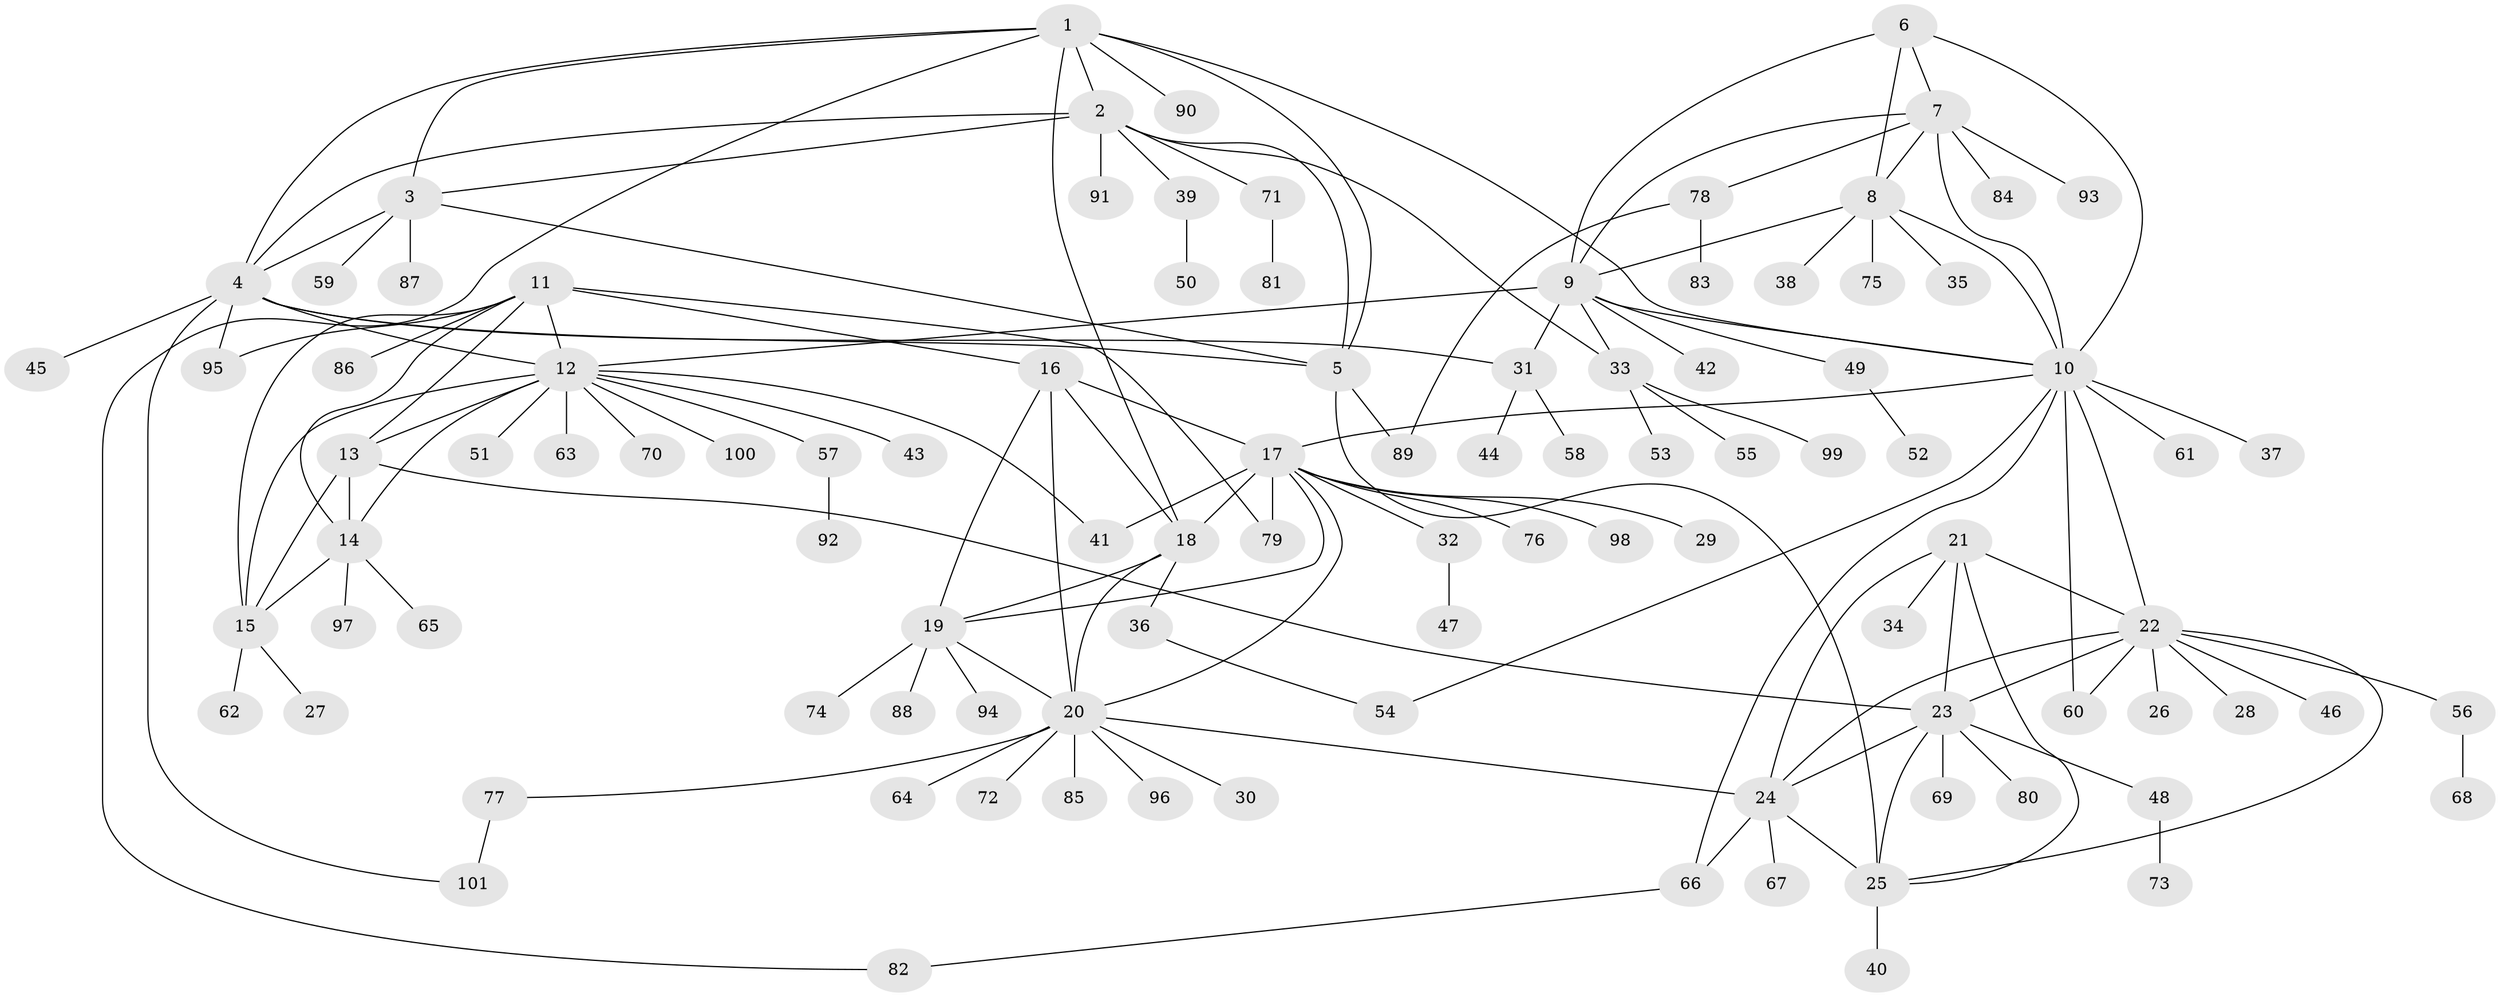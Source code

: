 // Generated by graph-tools (version 1.1) at 2025/26/03/09/25 03:26:47]
// undirected, 101 vertices, 147 edges
graph export_dot {
graph [start="1"]
  node [color=gray90,style=filled];
  1;
  2;
  3;
  4;
  5;
  6;
  7;
  8;
  9;
  10;
  11;
  12;
  13;
  14;
  15;
  16;
  17;
  18;
  19;
  20;
  21;
  22;
  23;
  24;
  25;
  26;
  27;
  28;
  29;
  30;
  31;
  32;
  33;
  34;
  35;
  36;
  37;
  38;
  39;
  40;
  41;
  42;
  43;
  44;
  45;
  46;
  47;
  48;
  49;
  50;
  51;
  52;
  53;
  54;
  55;
  56;
  57;
  58;
  59;
  60;
  61;
  62;
  63;
  64;
  65;
  66;
  67;
  68;
  69;
  70;
  71;
  72;
  73;
  74;
  75;
  76;
  77;
  78;
  79;
  80;
  81;
  82;
  83;
  84;
  85;
  86;
  87;
  88;
  89;
  90;
  91;
  92;
  93;
  94;
  95;
  96;
  97;
  98;
  99;
  100;
  101;
  1 -- 2;
  1 -- 3;
  1 -- 4;
  1 -- 5;
  1 -- 10;
  1 -- 18;
  1 -- 82;
  1 -- 90;
  2 -- 3;
  2 -- 4;
  2 -- 5;
  2 -- 33;
  2 -- 39;
  2 -- 71;
  2 -- 91;
  3 -- 4;
  3 -- 5;
  3 -- 59;
  3 -- 87;
  4 -- 5;
  4 -- 12;
  4 -- 31;
  4 -- 45;
  4 -- 95;
  4 -- 101;
  5 -- 25;
  5 -- 89;
  6 -- 7;
  6 -- 8;
  6 -- 9;
  6 -- 10;
  7 -- 8;
  7 -- 9;
  7 -- 10;
  7 -- 78;
  7 -- 84;
  7 -- 93;
  8 -- 9;
  8 -- 10;
  8 -- 35;
  8 -- 38;
  8 -- 75;
  9 -- 10;
  9 -- 12;
  9 -- 31;
  9 -- 33;
  9 -- 42;
  9 -- 49;
  10 -- 17;
  10 -- 22;
  10 -- 37;
  10 -- 54;
  10 -- 60;
  10 -- 61;
  10 -- 66;
  11 -- 12;
  11 -- 13;
  11 -- 14;
  11 -- 15;
  11 -- 16;
  11 -- 79;
  11 -- 86;
  11 -- 95;
  12 -- 13;
  12 -- 14;
  12 -- 15;
  12 -- 41;
  12 -- 43;
  12 -- 51;
  12 -- 57;
  12 -- 63;
  12 -- 70;
  12 -- 100;
  13 -- 14;
  13 -- 15;
  13 -- 23;
  14 -- 15;
  14 -- 65;
  14 -- 97;
  15 -- 27;
  15 -- 62;
  16 -- 17;
  16 -- 18;
  16 -- 19;
  16 -- 20;
  17 -- 18;
  17 -- 19;
  17 -- 20;
  17 -- 29;
  17 -- 32;
  17 -- 41;
  17 -- 76;
  17 -- 79;
  17 -- 98;
  18 -- 19;
  18 -- 20;
  18 -- 36;
  19 -- 20;
  19 -- 74;
  19 -- 88;
  19 -- 94;
  20 -- 24;
  20 -- 30;
  20 -- 64;
  20 -- 72;
  20 -- 77;
  20 -- 85;
  20 -- 96;
  21 -- 22;
  21 -- 23;
  21 -- 24;
  21 -- 25;
  21 -- 34;
  22 -- 23;
  22 -- 24;
  22 -- 25;
  22 -- 26;
  22 -- 28;
  22 -- 46;
  22 -- 56;
  22 -- 60;
  23 -- 24;
  23 -- 25;
  23 -- 48;
  23 -- 69;
  23 -- 80;
  24 -- 25;
  24 -- 66;
  24 -- 67;
  25 -- 40;
  31 -- 44;
  31 -- 58;
  32 -- 47;
  33 -- 53;
  33 -- 55;
  33 -- 99;
  36 -- 54;
  39 -- 50;
  48 -- 73;
  49 -- 52;
  56 -- 68;
  57 -- 92;
  66 -- 82;
  71 -- 81;
  77 -- 101;
  78 -- 83;
  78 -- 89;
}
